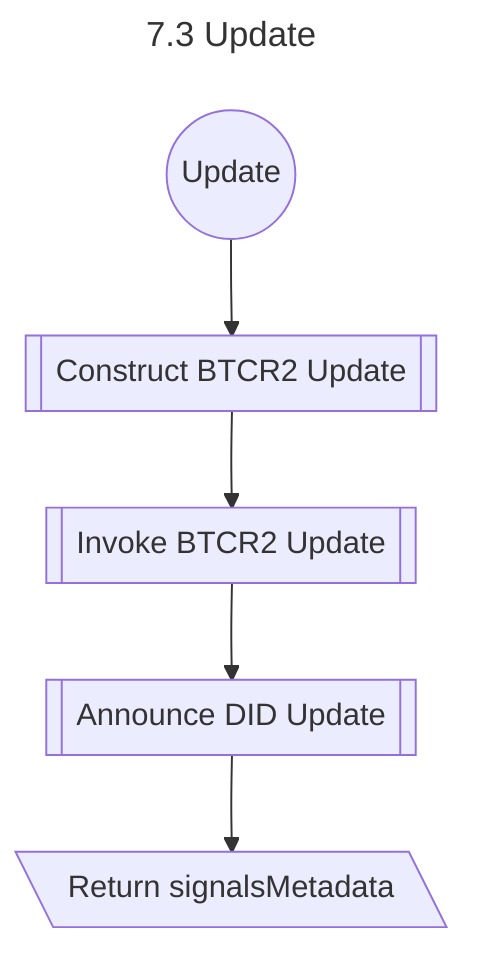 ---
title: 7.3 Update
---

flowchart TD
    Start@{shape: circle, label: Update} --> ConstructUpdate@{shape: subproc, label: Construct BTCR2 Update}
    ConstructUpdate --> InvokeUpdate@{shape: subproc, label: Invoke BTCR2 Update}
    InvokeUpdate --> AnnounceUpdate@{shape: subproc, label: Announce DID Update}
    AnnounceUpdate --> End@{shape: lean-l, label: Return signalsMetadata}